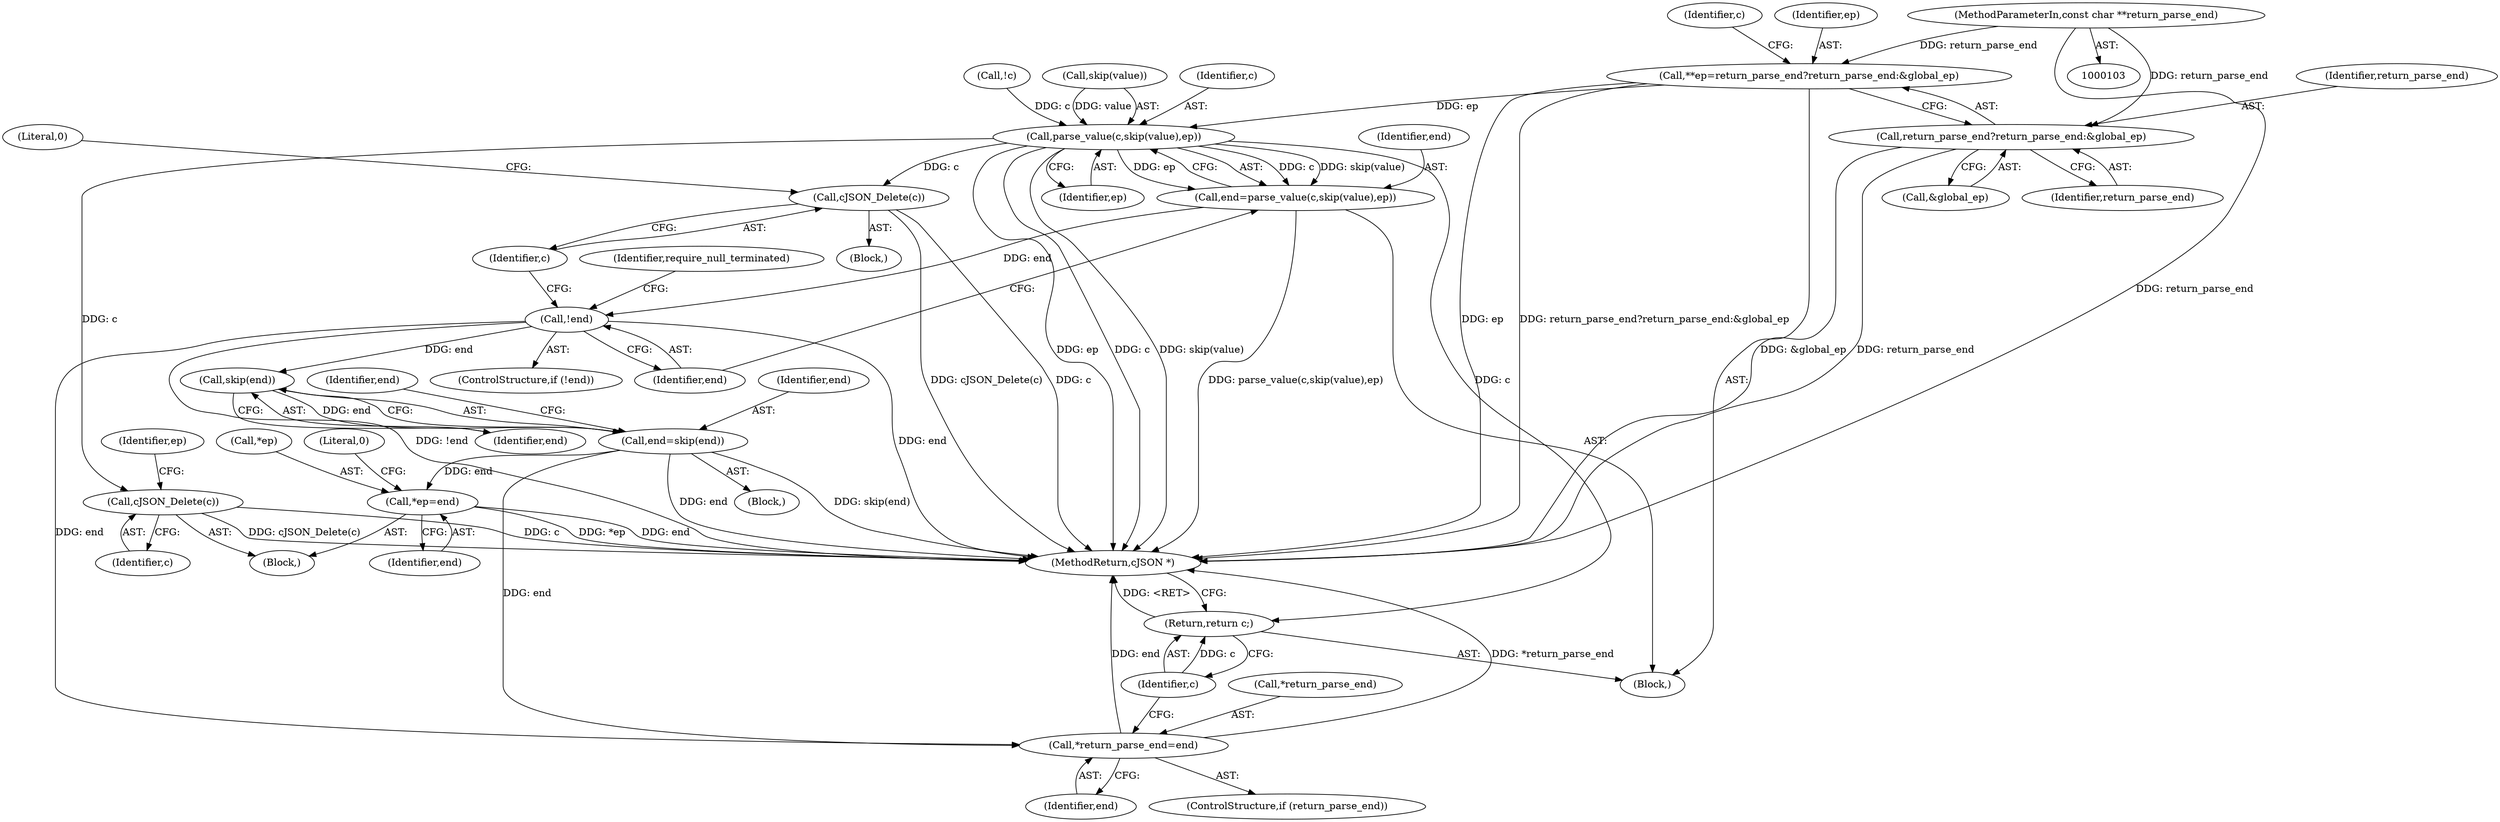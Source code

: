 digraph "0_iperf_91f2fa59e8ed80dfbf400add0164ee0e508e412a_26@pointer" {
"1000105" [label="(MethodParameterIn,const char **return_parse_end)"];
"1000113" [label="(Call,**ep=return_parse_end?return_parse_end:&global_ep)"];
"1000135" [label="(Call,parse_value(c,skip(value),ep))"];
"1000133" [label="(Call,end=parse_value(c,skip(value),ep))"];
"1000141" [label="(Call,!end)"];
"1000153" [label="(Call,skip(end))"];
"1000151" [label="(Call,end=skip(end))"];
"1000161" [label="(Call,*ep=end)"];
"1000169" [label="(Call,*return_parse_end=end)"];
"1000144" [label="(Call,cJSON_Delete(c))"];
"1000159" [label="(Call,cJSON_Delete(c))"];
"1000173" [label="(Return,return c;)"];
"1000115" [label="(Call,return_parse_end?return_parse_end:&global_ep)"];
"1000105" [label="(MethodParameterIn,const char **return_parse_end)"];
"1000113" [label="(Call,**ep=return_parse_end?return_parse_end:&global_ep)"];
"1000145" [label="(Identifier,c)"];
"1000172" [label="(Identifier,end)"];
"1000140" [label="(ControlStructure,if (!end))"];
"1000142" [label="(Identifier,end)"];
"1000115" [label="(Call,return_parse_end?return_parse_end:&global_ep)"];
"1000161" [label="(Call,*ep=end)"];
"1000170" [label="(Call,*return_parse_end)"];
"1000137" [label="(Call,skip(value))"];
"1000160" [label="(Identifier,c)"];
"1000150" [label="(Block,)"];
"1000122" [label="(Identifier,c)"];
"1000175" [label="(MethodReturn,cJSON *)"];
"1000164" [label="(Identifier,end)"];
"1000163" [label="(Identifier,ep)"];
"1000144" [label="(Call,cJSON_Delete(c))"];
"1000162" [label="(Call,*ep)"];
"1000136" [label="(Identifier,c)"];
"1000143" [label="(Block,)"];
"1000152" [label="(Identifier,end)"];
"1000114" [label="(Identifier,ep)"];
"1000166" [label="(Literal,0)"];
"1000147" [label="(Literal,0)"];
"1000134" [label="(Identifier,end)"];
"1000116" [label="(Identifier,return_parse_end)"];
"1000118" [label="(Call,&global_ep)"];
"1000159" [label="(Call,cJSON_Delete(c))"];
"1000167" [label="(ControlStructure,if (return_parse_end))"];
"1000117" [label="(Identifier,return_parse_end)"];
"1000135" [label="(Call,parse_value(c,skip(value),ep))"];
"1000174" [label="(Identifier,c)"];
"1000157" [label="(Identifier,end)"];
"1000158" [label="(Block,)"];
"1000169" [label="(Call,*return_parse_end=end)"];
"1000153" [label="(Call,skip(end))"];
"1000173" [label="(Return,return c;)"];
"1000149" [label="(Identifier,require_null_terminated)"];
"1000151" [label="(Call,end=skip(end))"];
"1000141" [label="(Call,!end)"];
"1000107" [label="(Block,)"];
"1000129" [label="(Call,!c)"];
"1000133" [label="(Call,end=parse_value(c,skip(value),ep))"];
"1000154" [label="(Identifier,end)"];
"1000139" [label="(Identifier,ep)"];
"1000105" -> "1000103"  [label="AST: "];
"1000105" -> "1000175"  [label="DDG: return_parse_end"];
"1000105" -> "1000113"  [label="DDG: return_parse_end"];
"1000105" -> "1000115"  [label="DDG: return_parse_end"];
"1000113" -> "1000107"  [label="AST: "];
"1000113" -> "1000115"  [label="CFG: "];
"1000114" -> "1000113"  [label="AST: "];
"1000115" -> "1000113"  [label="AST: "];
"1000122" -> "1000113"  [label="CFG: "];
"1000113" -> "1000175"  [label="DDG: ep"];
"1000113" -> "1000175"  [label="DDG: return_parse_end?return_parse_end:&global_ep"];
"1000113" -> "1000135"  [label="DDG: ep"];
"1000135" -> "1000133"  [label="AST: "];
"1000135" -> "1000139"  [label="CFG: "];
"1000136" -> "1000135"  [label="AST: "];
"1000137" -> "1000135"  [label="AST: "];
"1000139" -> "1000135"  [label="AST: "];
"1000133" -> "1000135"  [label="CFG: "];
"1000135" -> "1000175"  [label="DDG: ep"];
"1000135" -> "1000175"  [label="DDG: c"];
"1000135" -> "1000175"  [label="DDG: skip(value)"];
"1000135" -> "1000133"  [label="DDG: c"];
"1000135" -> "1000133"  [label="DDG: skip(value)"];
"1000135" -> "1000133"  [label="DDG: ep"];
"1000129" -> "1000135"  [label="DDG: c"];
"1000137" -> "1000135"  [label="DDG: value"];
"1000135" -> "1000144"  [label="DDG: c"];
"1000135" -> "1000159"  [label="DDG: c"];
"1000135" -> "1000173"  [label="DDG: c"];
"1000133" -> "1000107"  [label="AST: "];
"1000134" -> "1000133"  [label="AST: "];
"1000142" -> "1000133"  [label="CFG: "];
"1000133" -> "1000175"  [label="DDG: parse_value(c,skip(value),ep)"];
"1000133" -> "1000141"  [label="DDG: end"];
"1000141" -> "1000140"  [label="AST: "];
"1000141" -> "1000142"  [label="CFG: "];
"1000142" -> "1000141"  [label="AST: "];
"1000145" -> "1000141"  [label="CFG: "];
"1000149" -> "1000141"  [label="CFG: "];
"1000141" -> "1000175"  [label="DDG: end"];
"1000141" -> "1000175"  [label="DDG: !end"];
"1000141" -> "1000153"  [label="DDG: end"];
"1000141" -> "1000169"  [label="DDG: end"];
"1000153" -> "1000151"  [label="AST: "];
"1000153" -> "1000154"  [label="CFG: "];
"1000154" -> "1000153"  [label="AST: "];
"1000151" -> "1000153"  [label="CFG: "];
"1000153" -> "1000151"  [label="DDG: end"];
"1000151" -> "1000150"  [label="AST: "];
"1000152" -> "1000151"  [label="AST: "];
"1000157" -> "1000151"  [label="CFG: "];
"1000151" -> "1000175"  [label="DDG: end"];
"1000151" -> "1000175"  [label="DDG: skip(end)"];
"1000151" -> "1000161"  [label="DDG: end"];
"1000151" -> "1000169"  [label="DDG: end"];
"1000161" -> "1000158"  [label="AST: "];
"1000161" -> "1000164"  [label="CFG: "];
"1000162" -> "1000161"  [label="AST: "];
"1000164" -> "1000161"  [label="AST: "];
"1000166" -> "1000161"  [label="CFG: "];
"1000161" -> "1000175"  [label="DDG: *ep"];
"1000161" -> "1000175"  [label="DDG: end"];
"1000169" -> "1000167"  [label="AST: "];
"1000169" -> "1000172"  [label="CFG: "];
"1000170" -> "1000169"  [label="AST: "];
"1000172" -> "1000169"  [label="AST: "];
"1000174" -> "1000169"  [label="CFG: "];
"1000169" -> "1000175"  [label="DDG: *return_parse_end"];
"1000169" -> "1000175"  [label="DDG: end"];
"1000144" -> "1000143"  [label="AST: "];
"1000144" -> "1000145"  [label="CFG: "];
"1000145" -> "1000144"  [label="AST: "];
"1000147" -> "1000144"  [label="CFG: "];
"1000144" -> "1000175"  [label="DDG: cJSON_Delete(c)"];
"1000144" -> "1000175"  [label="DDG: c"];
"1000159" -> "1000158"  [label="AST: "];
"1000159" -> "1000160"  [label="CFG: "];
"1000160" -> "1000159"  [label="AST: "];
"1000163" -> "1000159"  [label="CFG: "];
"1000159" -> "1000175"  [label="DDG: cJSON_Delete(c)"];
"1000159" -> "1000175"  [label="DDG: c"];
"1000173" -> "1000107"  [label="AST: "];
"1000173" -> "1000174"  [label="CFG: "];
"1000174" -> "1000173"  [label="AST: "];
"1000175" -> "1000173"  [label="CFG: "];
"1000173" -> "1000175"  [label="DDG: <RET>"];
"1000174" -> "1000173"  [label="DDG: c"];
"1000115" -> "1000117"  [label="CFG: "];
"1000115" -> "1000118"  [label="CFG: "];
"1000116" -> "1000115"  [label="AST: "];
"1000117" -> "1000115"  [label="AST: "];
"1000118" -> "1000115"  [label="AST: "];
"1000115" -> "1000175"  [label="DDG: &global_ep"];
"1000115" -> "1000175"  [label="DDG: return_parse_end"];
}
